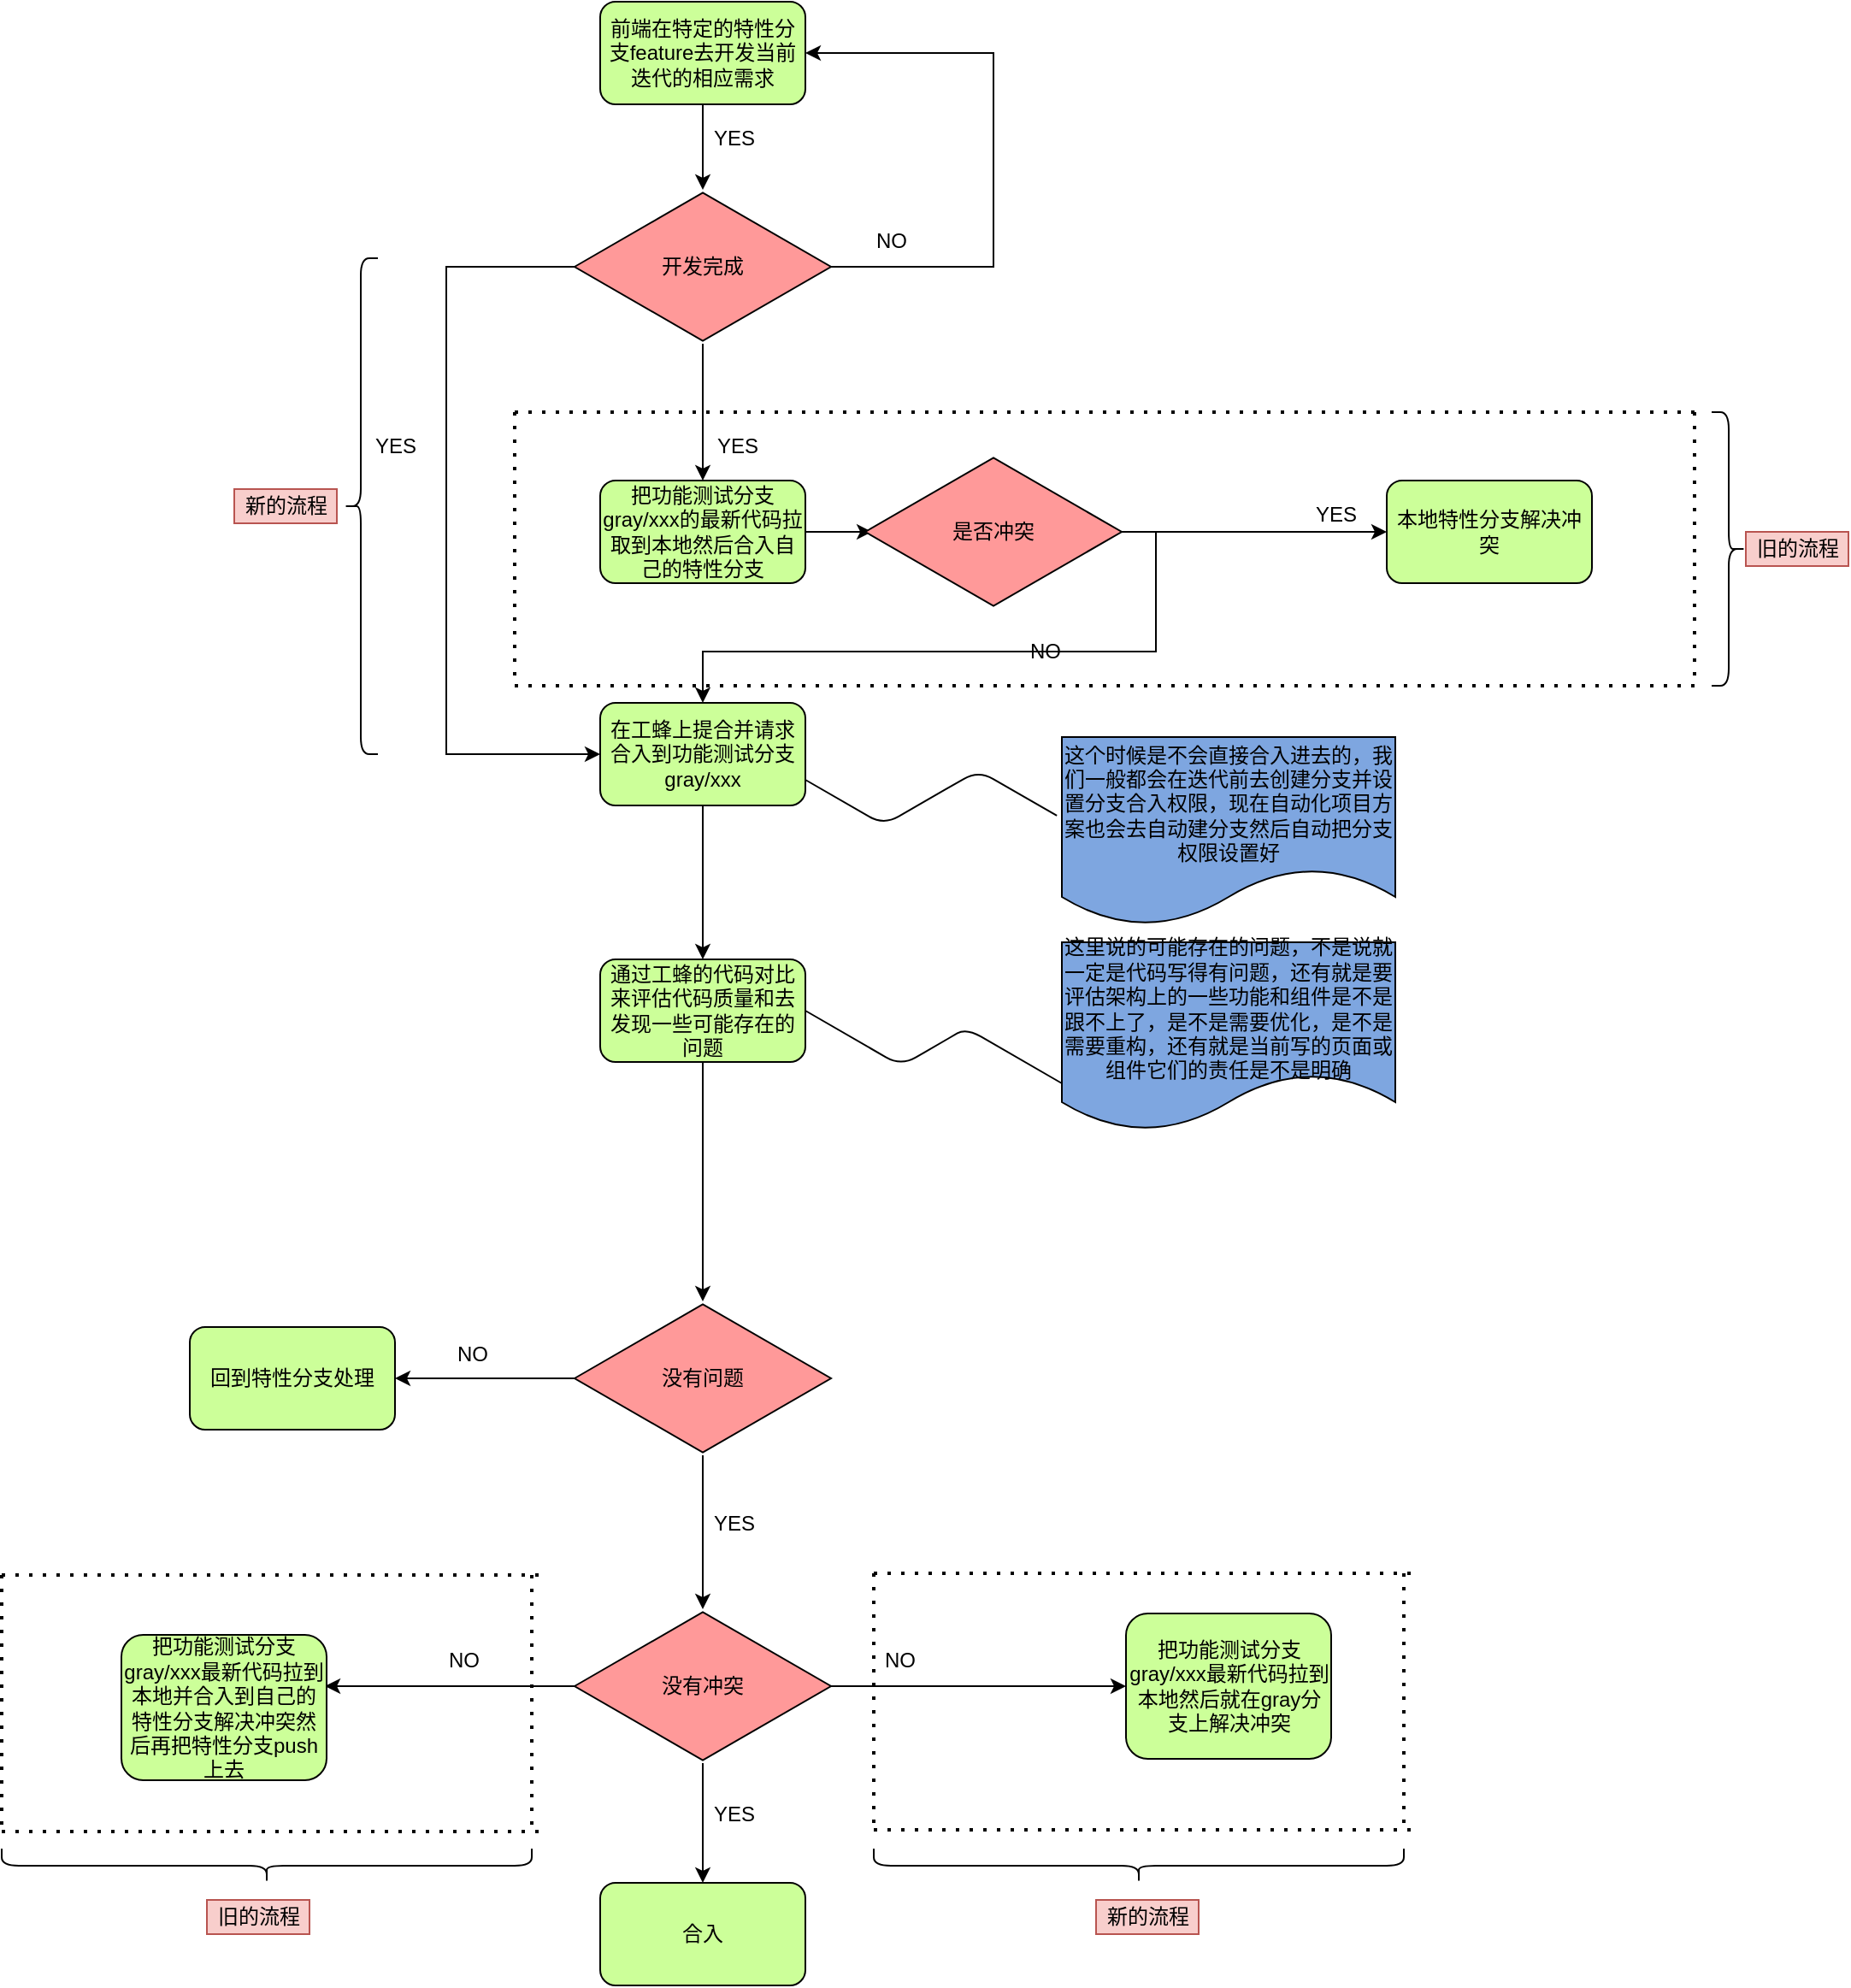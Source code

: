 <mxfile version="13.8.1" type="github">
  <diagram id="13gTYLYtpdOSbaK2ieRj" name="Page-1">
    <mxGraphModel dx="1773" dy="596" grid="1" gridSize="10" guides="1" tooltips="1" connect="1" arrows="1" fold="1" page="1" pageScale="1" pageWidth="827" pageHeight="1169" math="0" shadow="0">
      <root>
        <mxCell id="0" />
        <mxCell id="1" parent="0" />
        <mxCell id="CUWHMej1Na6expxtBNpX-3" style="edgeStyle=orthogonalEdgeStyle;rounded=0;orthogonalLoop=1;jettySize=auto;html=1;exitX=0.5;exitY=1;exitDx=0;exitDy=0;" edge="1" parent="1" source="CUWHMej1Na6expxtBNpX-1" target="CUWHMej1Na6expxtBNpX-2">
          <mxGeometry relative="1" as="geometry" />
        </mxCell>
        <mxCell id="CUWHMej1Na6expxtBNpX-1" value="前端在特定的特性分支feature去开发当前迭代的相应需求" style="rounded=1;whiteSpace=wrap;html=1;fillColor=#CCFF99;" vertex="1" parent="1">
          <mxGeometry x="330" y="80" width="120" height="60" as="geometry" />
        </mxCell>
        <mxCell id="CUWHMej1Na6expxtBNpX-4" style="edgeStyle=orthogonalEdgeStyle;rounded=0;orthogonalLoop=1;jettySize=auto;html=1;entryX=1;entryY=0.5;entryDx=0;entryDy=0;" edge="1" parent="1" source="CUWHMej1Na6expxtBNpX-2" target="CUWHMej1Na6expxtBNpX-1">
          <mxGeometry relative="1" as="geometry">
            <Array as="points">
              <mxPoint x="560" y="235" />
              <mxPoint x="560" y="110" />
            </Array>
          </mxGeometry>
        </mxCell>
        <mxCell id="CUWHMej1Na6expxtBNpX-8" style="edgeStyle=orthogonalEdgeStyle;rounded=0;orthogonalLoop=1;jettySize=auto;html=1;entryX=0.5;entryY=0;entryDx=0;entryDy=0;" edge="1" parent="1" source="CUWHMej1Na6expxtBNpX-2" target="CUWHMej1Na6expxtBNpX-34">
          <mxGeometry relative="1" as="geometry">
            <mxPoint x="390" y="160" as="targetPoint" />
          </mxGeometry>
        </mxCell>
        <mxCell id="CUWHMej1Na6expxtBNpX-65" style="edgeStyle=orthogonalEdgeStyle;rounded=0;orthogonalLoop=1;jettySize=auto;html=1;entryX=0;entryY=0.5;entryDx=0;entryDy=0;" edge="1" parent="1" source="CUWHMej1Na6expxtBNpX-2" target="CUWHMej1Na6expxtBNpX-7">
          <mxGeometry relative="1" as="geometry">
            <Array as="points">
              <mxPoint x="240" y="235" />
              <mxPoint x="240" y="520" />
            </Array>
          </mxGeometry>
        </mxCell>
        <mxCell id="CUWHMej1Na6expxtBNpX-2" value="开发完成" style="html=1;whiteSpace=wrap;aspect=fixed;shape=isoRectangle;fillColor=#FF9999;" vertex="1" parent="1">
          <mxGeometry x="315" y="190" width="150" height="90" as="geometry" />
        </mxCell>
        <mxCell id="CUWHMej1Na6expxtBNpX-5" value="NO" style="text;html=1;align=center;verticalAlign=middle;resizable=0;points=[];autosize=1;" vertex="1" parent="1">
          <mxGeometry x="485" y="210" width="30" height="20" as="geometry" />
        </mxCell>
        <mxCell id="CUWHMej1Na6expxtBNpX-18" style="edgeStyle=none;rounded=0;orthogonalLoop=1;jettySize=auto;html=1;exitX=0.5;exitY=1;exitDx=0;exitDy=0;entryX=0.5;entryY=0;entryDx=0;entryDy=0;" edge="1" parent="1" source="CUWHMej1Na6expxtBNpX-7" target="CUWHMej1Na6expxtBNpX-11">
          <mxGeometry relative="1" as="geometry" />
        </mxCell>
        <mxCell id="CUWHMej1Na6expxtBNpX-7" value="在工蜂上提合并请求合入到功能测试分支gray/xxx" style="rounded=1;whiteSpace=wrap;html=1;fillColor=#CCFF99;" vertex="1" parent="1">
          <mxGeometry x="330" y="490" width="120" height="60" as="geometry" />
        </mxCell>
        <mxCell id="CUWHMej1Na6expxtBNpX-29" style="edgeStyle=orthogonalEdgeStyle;rounded=0;orthogonalLoop=1;jettySize=auto;html=1;entryX=0.5;entryY=0;entryDx=0;entryDy=0;entryPerimeter=0;" edge="1" parent="1" source="CUWHMej1Na6expxtBNpX-9" target="CUWHMej1Na6expxtBNpX-27">
          <mxGeometry relative="1" as="geometry" />
        </mxCell>
        <mxCell id="CUWHMej1Na6expxtBNpX-50" style="edgeStyle=orthogonalEdgeStyle;rounded=0;orthogonalLoop=1;jettySize=auto;html=1;" edge="1" parent="1" source="CUWHMej1Na6expxtBNpX-9" target="CUWHMej1Na6expxtBNpX-49">
          <mxGeometry relative="1" as="geometry" />
        </mxCell>
        <mxCell id="CUWHMej1Na6expxtBNpX-9" value="没有问题" style="html=1;whiteSpace=wrap;aspect=fixed;shape=isoRectangle;fillColor=#FF9999;" vertex="1" parent="1">
          <mxGeometry x="315" y="840" width="150" height="90" as="geometry" />
        </mxCell>
        <mxCell id="CUWHMej1Na6expxtBNpX-10" value="YES" style="text;html=1;align=center;verticalAlign=middle;resizable=0;points=[];autosize=1;" vertex="1" parent="1">
          <mxGeometry x="388" y="150" width="40" height="20" as="geometry" />
        </mxCell>
        <mxCell id="CUWHMej1Na6expxtBNpX-21" style="edgeStyle=none;rounded=0;orthogonalLoop=1;jettySize=auto;html=1;" edge="1" parent="1" source="CUWHMej1Na6expxtBNpX-11" target="CUWHMej1Na6expxtBNpX-9">
          <mxGeometry relative="1" as="geometry" />
        </mxCell>
        <mxCell id="CUWHMej1Na6expxtBNpX-11" value="通过工蜂的代码对比来评估代码质量和去发现一些可能存在的问题" style="rounded=1;whiteSpace=wrap;html=1;fillColor=#CCFF99;" vertex="1" parent="1">
          <mxGeometry x="330" y="640" width="120" height="60" as="geometry" />
        </mxCell>
        <mxCell id="CUWHMej1Na6expxtBNpX-12" value="这个时候是不会直接合入进去的，我们一般都会在迭代前去创建分支并设置分支合入权限，现在自动化项目方案也会去自动建分支然后自动把分支权限设置好" style="shape=document;whiteSpace=wrap;html=1;boundedLbl=1;fillColor=#7EA6E0;" vertex="1" parent="1">
          <mxGeometry x="600" y="510" width="195" height="110" as="geometry" />
        </mxCell>
        <mxCell id="CUWHMej1Na6expxtBNpX-16" value="" style="edgeStyle=isometricEdgeStyle;endArrow=none;html=1;elbow=vertical;entryX=-0.015;entryY=0.418;entryDx=0;entryDy=0;entryPerimeter=0;exitX=1;exitY=0.75;exitDx=0;exitDy=0;" edge="1" parent="1" source="CUWHMej1Na6expxtBNpX-7" target="CUWHMej1Na6expxtBNpX-12">
          <mxGeometry width="50" height="100" relative="1" as="geometry">
            <mxPoint x="400" y="540" as="sourcePoint" />
            <mxPoint x="450" y="440" as="targetPoint" />
          </mxGeometry>
        </mxCell>
        <mxCell id="CUWHMej1Na6expxtBNpX-19" value="这里说的可能存在的问题，不是说就一定是代码写得有问题，还有就是要评估架构上的一些功能和组件是不是跟不上了，是不是需要优化，是不是需要重构，还有就是当前写的页面或组件它们的责任是不是明确" style="shape=document;whiteSpace=wrap;html=1;boundedLbl=1;fillColor=#7EA6E0;" vertex="1" parent="1">
          <mxGeometry x="600" y="630" width="195" height="110" as="geometry" />
        </mxCell>
        <mxCell id="CUWHMej1Na6expxtBNpX-26" value="NO" style="text;html=1;align=center;verticalAlign=middle;resizable=0;points=[];autosize=1;" vertex="1" parent="1">
          <mxGeometry x="240" y="861" width="30" height="20" as="geometry" />
        </mxCell>
        <mxCell id="CUWHMej1Na6expxtBNpX-45" style="edgeStyle=orthogonalEdgeStyle;rounded=0;orthogonalLoop=1;jettySize=auto;html=1;entryX=0.992;entryY=0.353;entryDx=0;entryDy=0;entryPerimeter=0;" edge="1" parent="1" source="CUWHMej1Na6expxtBNpX-27" target="CUWHMej1Na6expxtBNpX-31">
          <mxGeometry relative="1" as="geometry" />
        </mxCell>
        <mxCell id="CUWHMej1Na6expxtBNpX-48" style="edgeStyle=orthogonalEdgeStyle;rounded=0;orthogonalLoop=1;jettySize=auto;html=1;entryX=0.5;entryY=0;entryDx=0;entryDy=0;" edge="1" parent="1" source="CUWHMej1Na6expxtBNpX-27" target="CUWHMej1Na6expxtBNpX-47">
          <mxGeometry relative="1" as="geometry" />
        </mxCell>
        <mxCell id="CUWHMej1Na6expxtBNpX-74" style="edgeStyle=orthogonalEdgeStyle;rounded=0;orthogonalLoop=1;jettySize=auto;html=1;" edge="1" parent="1" source="CUWHMej1Na6expxtBNpX-27" target="CUWHMej1Na6expxtBNpX-73">
          <mxGeometry relative="1" as="geometry" />
        </mxCell>
        <mxCell id="CUWHMej1Na6expxtBNpX-27" value="没有冲突" style="html=1;whiteSpace=wrap;aspect=fixed;shape=isoRectangle;fillColor=#FF9999;" vertex="1" parent="1">
          <mxGeometry x="315" y="1020" width="150" height="90" as="geometry" />
        </mxCell>
        <mxCell id="CUWHMej1Na6expxtBNpX-31" value="把功能测试分支gray/xxx最新代码拉到本地并合入到自己的特性分支解决冲突然后再把特性分支push上去" style="rounded=1;whiteSpace=wrap;html=1;fillColor=#CCFF99;" vertex="1" parent="1">
          <mxGeometry x="50" y="1035" width="120" height="85" as="geometry" />
        </mxCell>
        <mxCell id="CUWHMej1Na6expxtBNpX-32" value="" style="edgeStyle=isometricEdgeStyle;endArrow=none;html=1;elbow=vertical;entryX=0;entryY=0.75;entryDx=0;entryDy=0;exitX=1;exitY=0.5;exitDx=0;exitDy=0;" edge="1" parent="1" source="CUWHMej1Na6expxtBNpX-11" target="CUWHMej1Na6expxtBNpX-19">
          <mxGeometry width="50" height="100" relative="1" as="geometry">
            <mxPoint x="460" y="470" as="sourcePoint" />
            <mxPoint x="607.075" y="410.98" as="targetPoint" />
          </mxGeometry>
        </mxCell>
        <mxCell id="CUWHMej1Na6expxtBNpX-39" style="edgeStyle=orthogonalEdgeStyle;rounded=0;orthogonalLoop=1;jettySize=auto;html=1;exitX=1;exitY=0.5;exitDx=0;exitDy=0;entryX=0.027;entryY=0.5;entryDx=0;entryDy=0;entryPerimeter=0;" edge="1" parent="1" source="CUWHMej1Na6expxtBNpX-34" target="CUWHMej1Na6expxtBNpX-38">
          <mxGeometry relative="1" as="geometry" />
        </mxCell>
        <mxCell id="CUWHMej1Na6expxtBNpX-34" value="把功能测试分支gray/xxx的最新代码拉取到本地然后合入自己的特性分支" style="rounded=1;whiteSpace=wrap;html=1;fillColor=#CCFF99;" vertex="1" parent="1">
          <mxGeometry x="330" y="360" width="120" height="60" as="geometry" />
        </mxCell>
        <mxCell id="CUWHMej1Na6expxtBNpX-44" style="edgeStyle=orthogonalEdgeStyle;rounded=0;orthogonalLoop=1;jettySize=auto;html=1;entryX=0;entryY=0.5;entryDx=0;entryDy=0;" edge="1" parent="1" source="CUWHMej1Na6expxtBNpX-38" target="CUWHMej1Na6expxtBNpX-43">
          <mxGeometry relative="1" as="geometry" />
        </mxCell>
        <mxCell id="CUWHMej1Na6expxtBNpX-57" style="edgeStyle=orthogonalEdgeStyle;rounded=0;orthogonalLoop=1;jettySize=auto;html=1;" edge="1" parent="1" source="CUWHMej1Na6expxtBNpX-38" target="CUWHMej1Na6expxtBNpX-7">
          <mxGeometry relative="1" as="geometry">
            <Array as="points">
              <mxPoint x="655" y="460" />
              <mxPoint x="390" y="460" />
            </Array>
          </mxGeometry>
        </mxCell>
        <mxCell id="CUWHMej1Na6expxtBNpX-38" value="是否冲突" style="html=1;whiteSpace=wrap;aspect=fixed;shape=isoRectangle;fillColor=#FF9999;" vertex="1" parent="1">
          <mxGeometry x="485" y="345" width="150" height="90" as="geometry" />
        </mxCell>
        <mxCell id="CUWHMej1Na6expxtBNpX-42" value="NO" style="text;html=1;align=center;verticalAlign=middle;resizable=0;points=[];autosize=1;" vertex="1" parent="1">
          <mxGeometry x="575" y="450" width="30" height="20" as="geometry" />
        </mxCell>
        <mxCell id="CUWHMej1Na6expxtBNpX-43" value="本地特性分支解决冲突" style="rounded=1;whiteSpace=wrap;html=1;fillColor=#CCFF99;" vertex="1" parent="1">
          <mxGeometry x="790" y="360" width="120" height="60" as="geometry" />
        </mxCell>
        <mxCell id="CUWHMej1Na6expxtBNpX-46" value="NO" style="text;html=1;align=center;verticalAlign=middle;resizable=0;points=[];autosize=1;" vertex="1" parent="1">
          <mxGeometry x="235" y="1040" width="30" height="20" as="geometry" />
        </mxCell>
        <mxCell id="CUWHMej1Na6expxtBNpX-47" value="合入" style="rounded=1;whiteSpace=wrap;html=1;fillColor=#CCFF99;" vertex="1" parent="1">
          <mxGeometry x="330" y="1180" width="120" height="60" as="geometry" />
        </mxCell>
        <mxCell id="CUWHMej1Na6expxtBNpX-49" value="回到特性分支处理" style="rounded=1;whiteSpace=wrap;html=1;fillColor=#CCFF99;" vertex="1" parent="1">
          <mxGeometry x="90" y="855" width="120" height="60" as="geometry" />
        </mxCell>
        <mxCell id="CUWHMej1Na6expxtBNpX-51" value="YES" style="text;html=1;align=center;verticalAlign=middle;resizable=0;points=[];autosize=1;" vertex="1" parent="1">
          <mxGeometry x="388" y="960" width="40" height="20" as="geometry" />
        </mxCell>
        <mxCell id="CUWHMej1Na6expxtBNpX-52" value="YES" style="text;html=1;align=center;verticalAlign=middle;resizable=0;points=[];autosize=1;" vertex="1" parent="1">
          <mxGeometry x="388" y="1130" width="40" height="20" as="geometry" />
        </mxCell>
        <mxCell id="CUWHMej1Na6expxtBNpX-53" value="YES" style="text;html=1;align=center;verticalAlign=middle;resizable=0;points=[];autosize=1;" vertex="1" parent="1">
          <mxGeometry x="740" y="370" width="40" height="20" as="geometry" />
        </mxCell>
        <mxCell id="CUWHMej1Na6expxtBNpX-55" value="" style="endArrow=none;dashed=1;html=1;dashPattern=1 3;strokeWidth=2;" edge="1" parent="1">
          <mxGeometry width="50" height="50" relative="1" as="geometry">
            <mxPoint x="280" y="320" as="sourcePoint" />
            <mxPoint x="280" y="480" as="targetPoint" />
          </mxGeometry>
        </mxCell>
        <mxCell id="CUWHMej1Na6expxtBNpX-56" value="" style="endArrow=none;dashed=1;html=1;dashPattern=1 3;strokeWidth=2;" edge="1" parent="1">
          <mxGeometry width="50" height="50" relative="1" as="geometry">
            <mxPoint x="280" y="320" as="sourcePoint" />
            <mxPoint x="970" y="320" as="targetPoint" />
          </mxGeometry>
        </mxCell>
        <mxCell id="CUWHMej1Na6expxtBNpX-58" value="" style="endArrow=none;dashed=1;html=1;dashPattern=1 3;strokeWidth=2;" edge="1" parent="1">
          <mxGeometry width="50" height="50" relative="1" as="geometry">
            <mxPoint x="280" y="480" as="sourcePoint" />
            <mxPoint x="970" y="480" as="targetPoint" />
          </mxGeometry>
        </mxCell>
        <mxCell id="CUWHMej1Na6expxtBNpX-59" value="" style="endArrow=none;dashed=1;html=1;dashPattern=1 3;strokeWidth=2;" edge="1" parent="1">
          <mxGeometry width="50" height="50" relative="1" as="geometry">
            <mxPoint x="970" y="320" as="sourcePoint" />
            <mxPoint x="970" y="480" as="targetPoint" />
          </mxGeometry>
        </mxCell>
        <mxCell id="CUWHMej1Na6expxtBNpX-62" value="" style="shape=curlyBracket;whiteSpace=wrap;html=1;rounded=1;fillColor=#CCFF99;size=0.5;direction=west;" vertex="1" parent="1">
          <mxGeometry x="980" y="320" width="20" height="160" as="geometry" />
        </mxCell>
        <mxCell id="CUWHMej1Na6expxtBNpX-63" value="旧的流程" style="text;html=1;align=center;verticalAlign=middle;resizable=0;points=[];autosize=1;fillColor=#f8cecc;strokeColor=#b85450;" vertex="1" parent="1">
          <mxGeometry x="1000" y="390" width="60" height="20" as="geometry" />
        </mxCell>
        <mxCell id="CUWHMej1Na6expxtBNpX-64" value="YES" style="text;html=1;align=center;verticalAlign=middle;resizable=0;points=[];autosize=1;" vertex="1" parent="1">
          <mxGeometry x="390" y="330" width="40" height="20" as="geometry" />
        </mxCell>
        <mxCell id="CUWHMej1Na6expxtBNpX-66" value="YES" style="text;html=1;align=center;verticalAlign=middle;resizable=0;points=[];autosize=1;" vertex="1" parent="1">
          <mxGeometry x="190" y="330" width="40" height="20" as="geometry" />
        </mxCell>
        <mxCell id="CUWHMej1Na6expxtBNpX-67" value="" style="shape=curlyBracket;whiteSpace=wrap;html=1;rounded=1;fillColor=#CCFF99;" vertex="1" parent="1">
          <mxGeometry x="180" y="230" width="20" height="290" as="geometry" />
        </mxCell>
        <mxCell id="CUWHMej1Na6expxtBNpX-68" value="新的流程" style="text;html=1;align=center;verticalAlign=middle;resizable=0;points=[];autosize=1;fillColor=#f8cecc;strokeColor=#b85450;" vertex="1" parent="1">
          <mxGeometry x="116" y="365" width="60" height="20" as="geometry" />
        </mxCell>
        <mxCell id="CUWHMej1Na6expxtBNpX-69" value="" style="endArrow=none;dashed=1;html=1;dashPattern=1 3;strokeWidth=2;" edge="1" parent="1">
          <mxGeometry width="50" height="50" relative="1" as="geometry">
            <mxPoint x="-20" y="1000" as="sourcePoint" />
            <mxPoint x="300" y="1000" as="targetPoint" />
          </mxGeometry>
        </mxCell>
        <mxCell id="CUWHMej1Na6expxtBNpX-70" value="" style="endArrow=none;dashed=1;html=1;dashPattern=1 3;strokeWidth=2;" edge="1" parent="1">
          <mxGeometry width="50" height="50" relative="1" as="geometry">
            <mxPoint x="-20" y="1150" as="sourcePoint" />
            <mxPoint x="300" y="1150" as="targetPoint" />
          </mxGeometry>
        </mxCell>
        <mxCell id="CUWHMej1Na6expxtBNpX-71" value="" style="endArrow=none;dashed=1;html=1;dashPattern=1 3;strokeWidth=2;" edge="1" parent="1">
          <mxGeometry width="50" height="50" relative="1" as="geometry">
            <mxPoint x="-20" y="1000" as="sourcePoint" />
            <mxPoint x="-20" y="1150" as="targetPoint" />
          </mxGeometry>
        </mxCell>
        <mxCell id="CUWHMej1Na6expxtBNpX-72" value="" style="endArrow=none;dashed=1;html=1;dashPattern=1 3;strokeWidth=2;" edge="1" parent="1">
          <mxGeometry width="50" height="50" relative="1" as="geometry">
            <mxPoint x="290" y="1000" as="sourcePoint" />
            <mxPoint x="290" y="1150" as="targetPoint" />
          </mxGeometry>
        </mxCell>
        <mxCell id="CUWHMej1Na6expxtBNpX-73" value="把功能测试分支gray/xxx最新代码拉到本地然后就在gray分支上解决冲突" style="rounded=1;whiteSpace=wrap;html=1;fillColor=#CCFF99;" vertex="1" parent="1">
          <mxGeometry x="637.5" y="1022.5" width="120" height="85" as="geometry" />
        </mxCell>
        <mxCell id="CUWHMej1Na6expxtBNpX-75" value="NO" style="text;html=1;align=center;verticalAlign=middle;resizable=0;points=[];autosize=1;" vertex="1" parent="1">
          <mxGeometry x="490" y="1040" width="30" height="20" as="geometry" />
        </mxCell>
        <mxCell id="CUWHMej1Na6expxtBNpX-76" value="" style="endArrow=none;dashed=1;html=1;dashPattern=1 3;strokeWidth=2;" edge="1" parent="1">
          <mxGeometry width="50" height="50" relative="1" as="geometry">
            <mxPoint x="490" y="999" as="sourcePoint" />
            <mxPoint x="810" y="999" as="targetPoint" />
          </mxGeometry>
        </mxCell>
        <mxCell id="CUWHMej1Na6expxtBNpX-77" value="" style="endArrow=none;dashed=1;html=1;dashPattern=1 3;strokeWidth=2;" edge="1" parent="1">
          <mxGeometry width="50" height="50" relative="1" as="geometry">
            <mxPoint x="490" y="1149" as="sourcePoint" />
            <mxPoint x="810" y="1149" as="targetPoint" />
          </mxGeometry>
        </mxCell>
        <mxCell id="CUWHMej1Na6expxtBNpX-78" value="" style="endArrow=none;dashed=1;html=1;dashPattern=1 3;strokeWidth=2;" edge="1" parent="1">
          <mxGeometry width="50" height="50" relative="1" as="geometry">
            <mxPoint x="490" y="999" as="sourcePoint" />
            <mxPoint x="490" y="1149" as="targetPoint" />
          </mxGeometry>
        </mxCell>
        <mxCell id="CUWHMej1Na6expxtBNpX-79" value="" style="endArrow=none;dashed=1;html=1;dashPattern=1 3;strokeWidth=2;" edge="1" parent="1">
          <mxGeometry width="50" height="50" relative="1" as="geometry">
            <mxPoint x="800" y="999" as="sourcePoint" />
            <mxPoint x="800" y="1149" as="targetPoint" />
          </mxGeometry>
        </mxCell>
        <mxCell id="CUWHMej1Na6expxtBNpX-80" value="" style="shape=curlyBracket;whiteSpace=wrap;html=1;rounded=1;fillColor=#CCFF99;direction=north;size=0.5;" vertex="1" parent="1">
          <mxGeometry x="-20" y="1160" width="310" height="20" as="geometry" />
        </mxCell>
        <mxCell id="CUWHMej1Na6expxtBNpX-81" value="旧的流程" style="text;html=1;align=center;verticalAlign=middle;resizable=0;points=[];autosize=1;fillColor=#f8cecc;strokeColor=#b85450;" vertex="1" parent="1">
          <mxGeometry x="100" y="1190" width="60" height="20" as="geometry" />
        </mxCell>
        <mxCell id="CUWHMej1Na6expxtBNpX-82" value="" style="shape=curlyBracket;whiteSpace=wrap;html=1;rounded=1;fillColor=#CCFF99;direction=north;size=0.5;" vertex="1" parent="1">
          <mxGeometry x="490" y="1160" width="310" height="20" as="geometry" />
        </mxCell>
        <mxCell id="CUWHMej1Na6expxtBNpX-83" value="新的流程" style="text;html=1;align=center;verticalAlign=middle;resizable=0;points=[];autosize=1;fillColor=#f8cecc;strokeColor=#b85450;" vertex="1" parent="1">
          <mxGeometry x="620" y="1190" width="60" height="20" as="geometry" />
        </mxCell>
      </root>
    </mxGraphModel>
  </diagram>
</mxfile>
